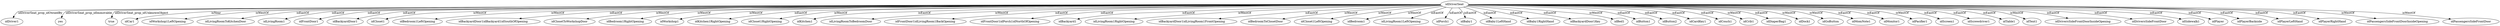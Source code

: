 strict digraph  {
idDriverSeat [node_type=entity_node];
idDriver1 [node_type=property_node];
yes [node_type=property_node];
true [node_type=property_node];
idCar1 [node_type=entity_node];
idWorkshop1LeftOpening [node_type=entity_node];
idLivingRoomToKitchenDoor [node_type=entity_node];
idLivingRoom1 [node_type=entity_node];
idFrontDoor1 [node_type=entity_node];
idBackyardDoor1 [node_type=entity_node];
idCloset1 [node_type=entity_node];
idBedroom1LeftOpening [node_type=entity_node];
idBackyardDoor1idBackyard1idSouthOfOpening [node_type=entity_node];
idClosetToWorkshopDoor [node_type=entity_node];
idBedroom1RightOpening [node_type=entity_node];
idWorkshop1 [node_type=entity_node];
idKitchen1RightOpening [node_type=entity_node];
idCloset1RightOpening [node_type=entity_node];
idKitchen1 [node_type=entity_node];
idLivingRoomToBedroomDoor [node_type=entity_node];
idFrontDoor1idLivingRoom1BackOpening [node_type=entity_node];
idFrontDoor1idPorch1idNorthOfOpening [node_type=entity_node];
idBackyard1 [node_type=entity_node];
idLivingRoom1RightOpening [node_type=entity_node];
idBackyardDoor1idLivingRoom1FrontOpening [node_type=entity_node];
idBedroomToClosetDoor [node_type=entity_node];
idCloset1LeftOpening [node_type=entity_node];
idBedroom1 [node_type=entity_node];
idLivingRoom1LeftOpening [node_type=entity_node];
idPorch1 [node_type=entity_node];
idBaby1 [node_type=entity_node];
idBaby1LeftHand [node_type=entity_node];
idBaby1RightHand [node_type=entity_node];
idBackyardDoor1Key [node_type=entity_node];
idBed1 [node_type=entity_node];
idButton1 [node_type=entity_node];
idButton2 [node_type=entity_node];
idCardKey1 [node_type=entity_node];
idCouch1 [node_type=entity_node];
idCrib1 [node_type=entity_node];
idDiaperBag1 [node_type=entity_node];
idDock1 [node_type=entity_node];
idGoButton [node_type=entity_node];
idMomNote1 [node_type=entity_node];
idMonitor1 [node_type=entity_node];
idPacifier1 [node_type=entity_node];
idScreen1 [node_type=entity_node];
idScrewdriver1 [node_type=entity_node];
idTable1 [node_type=entity_node];
idTent1 [node_type=entity_node];
idDriversSideFrontDoorInsideOpening [node_type=entity_node];
idDriversSideFrontDoor [node_type=entity_node];
idSidewalk1 [node_type=entity_node];
idPlayer [node_type=entity_node];
idPlayerBackside [node_type=entity_node];
idPlayerLeftHand [node_type=entity_node];
idPlayerRightHand [node_type=entity_node];
idPassengersSideFrontDoorInsideOpening [node_type=entity_node];
idPassengersSideFrontDoor [node_type=entity_node];
idDriverSeat -> idDriver1  [edge_type=property, label=idDriverSeat_prop_idOwnedBy];
idDriverSeat -> yes  [edge_type=property, label=idDriverSeat_prop_idImmovable];
idDriverSeat -> true  [edge_type=property, label=idDriverSeat_prop_idUnknownObject];
idDriverSeat -> idCar1  [edge_type=relationship, label=isNear];
idDriverSeat -> idWorkshop1LeftOpening  [edge_type=relationship, label=isWestOf];
idDriverSeat -> idLivingRoomToKitchenDoor  [edge_type=relationship, label=isEastOf];
idDriverSeat -> idLivingRoom1  [edge_type=relationship, label=isEastOf];
idDriverSeat -> idFrontDoor1  [edge_type=relationship, label=isEastOf];
idDriverSeat -> idBackyardDoor1  [edge_type=relationship, label=isEastOf];
idDriverSeat -> idCloset1  [edge_type=relationship, label=isWestOf];
idDriverSeat -> idBedroom1LeftOpening  [edge_type=relationship, label=isWestOf];
idDriverSeat -> idBackyardDoor1idBackyard1idSouthOfOpening  [edge_type=relationship, label=isEastOf];
idDriverSeat -> idClosetToWorkshopDoor  [edge_type=relationship, label=isWestOf];
idDriverSeat -> idBedroom1RightOpening  [edge_type=relationship, label=isWestOf];
idDriverSeat -> idWorkshop1  [edge_type=relationship, label=isWestOf];
idDriverSeat -> idKitchen1RightOpening  [edge_type=relationship, label=isEastOf];
idDriverSeat -> idCloset1RightOpening  [edge_type=relationship, label=isWestOf];
idDriverSeat -> idKitchen1  [edge_type=relationship, label=isEastOf];
idDriverSeat -> idLivingRoomToBedroomDoor  [edge_type=relationship, label=isWestOf];
idDriverSeat -> idFrontDoor1idLivingRoom1BackOpening  [edge_type=relationship, label=isEastOf];
idDriverSeat -> idFrontDoor1idPorch1idNorthOfOpening  [edge_type=relationship, label=isEastOf];
idDriverSeat -> idBackyard1  [edge_type=relationship, label=isEastOf];
idDriverSeat -> idLivingRoom1RightOpening  [edge_type=relationship, label=isWestOf];
idDriverSeat -> idBackyardDoor1idLivingRoom1FrontOpening  [edge_type=relationship, label=isEastOf];
idDriverSeat -> idBedroomToClosetDoor  [edge_type=relationship, label=isWestOf];
idDriverSeat -> idCloset1LeftOpening  [edge_type=relationship, label=isWestOf];
idDriverSeat -> idBedroom1  [edge_type=relationship, label=isWestOf];
idDriverSeat -> idLivingRoom1LeftOpening  [edge_type=relationship, label=isEastOf];
idDriverSeat -> idPorch1  [edge_type=relationship, label=isEastOf];
idDriverSeat -> idBaby1  [edge_type=relationship, label=isEastOf];
idDriverSeat -> idBaby1LeftHand  [edge_type=relationship, label=isEastOf];
idDriverSeat -> idBaby1RightHand  [edge_type=relationship, label=isEastOf];
idDriverSeat -> idBackyardDoor1Key  [edge_type=relationship, label=isEastOf];
idDriverSeat -> idBed1  [edge_type=relationship, label=isWestOf];
idDriverSeat -> idButton1  [edge_type=relationship, label=isEastOf];
idDriverSeat -> idButton2  [edge_type=relationship, label=isEastOf];
idDriverSeat -> idCardKey1  [edge_type=relationship, label=isEastOf];
idDriverSeat -> idCouch1  [edge_type=relationship, label=isEastOf];
idDriverSeat -> idCrib1  [edge_type=relationship, label=isWestOf];
idDriverSeat -> idDiaperBag1  [edge_type=relationship, label=isEastOf];
idDriverSeat -> idDock1  [edge_type=relationship, label=isWestOf];
idDriverSeat -> idGoButton  [edge_type=relationship, label=isWestOf];
idDriverSeat -> idMomNote1  [edge_type=relationship, label=isEastOf];
idDriverSeat -> idMonitor1  [edge_type=relationship, label=isEastOf];
idDriverSeat -> idPacifier1  [edge_type=relationship, label=isWestOf];
idDriverSeat -> idScreen1  [edge_type=relationship, label=isEastOf];
idDriverSeat -> idScrewdriver1  [edge_type=relationship, label=isEastOf];
idDriverSeat -> idTable1  [edge_type=relationship, label=isEastOf];
idDriverSeat -> idTent1  [edge_type=relationship, label=isWestOf];
idDriverSeat -> idDriversSideFrontDoorInsideOpening  [edge_type=relationship, label=isEastOf];
idDriverSeat -> idDriversSideFrontDoor  [edge_type=relationship, label=isEastOf];
idDriverSeat -> idSidewalk1  [edge_type=relationship, label=isEastOf];
idDriverSeat -> idPlayer  [edge_type=relationship, label=isEastOf];
idDriverSeat -> idPlayerBackside  [edge_type=relationship, label=isEastOf];
idDriverSeat -> idPlayerLeftHand  [edge_type=relationship, label=isEastOf];
idDriverSeat -> idPlayerRightHand  [edge_type=relationship, label=isEastOf];
idDriverSeat -> idPassengersSideFrontDoorInsideOpening  [edge_type=relationship, label=isWestOf];
idDriverSeat -> idPassengersSideFrontDoor  [edge_type=relationship, label=isWestOf];
}
